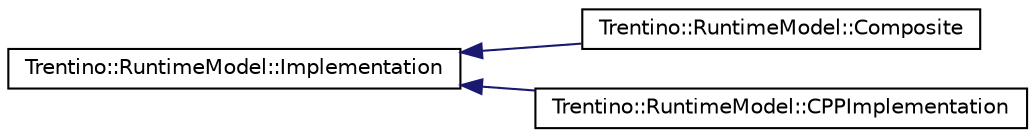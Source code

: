digraph G
{
  edge [fontname="Helvetica",fontsize="10",labelfontname="Helvetica",labelfontsize="10"];
  node [fontname="Helvetica",fontsize="10",shape=record];
  rankdir="LR";
  Node1 [label="Trentino::RuntimeModel::Implementation",height=0.2,width=0.4,color="black", fillcolor="white", style="filled",URL="$class_trentino_1_1_runtime_model_1_1_implementation.html",tooltip="Base class for the different implementations of a component."];
  Node1 -> Node2 [dir="back",color="midnightblue",fontsize="10",style="solid",fontname="Helvetica"];
  Node2 [label="Trentino::RuntimeModel::Composite",height=0.2,width=0.4,color="black", fillcolor="white", style="filled",URL="$class_trentino_1_1_runtime_model_1_1_composite.html",tooltip="Represents an SCA composite at runtime."];
  Node1 -> Node3 [dir="back",color="midnightblue",fontsize="10",style="solid",fontname="Helvetica"];
  Node3 [label="Trentino::RuntimeModel::CPPImplementation",height=0.2,width=0.4,color="black", fillcolor="white", style="filled",URL="$class_trentino_1_1_runtime_model_1_1_c_p_p_implementation.html",tooltip="Represents an SCA CPPImplementation at runtime."];
}
